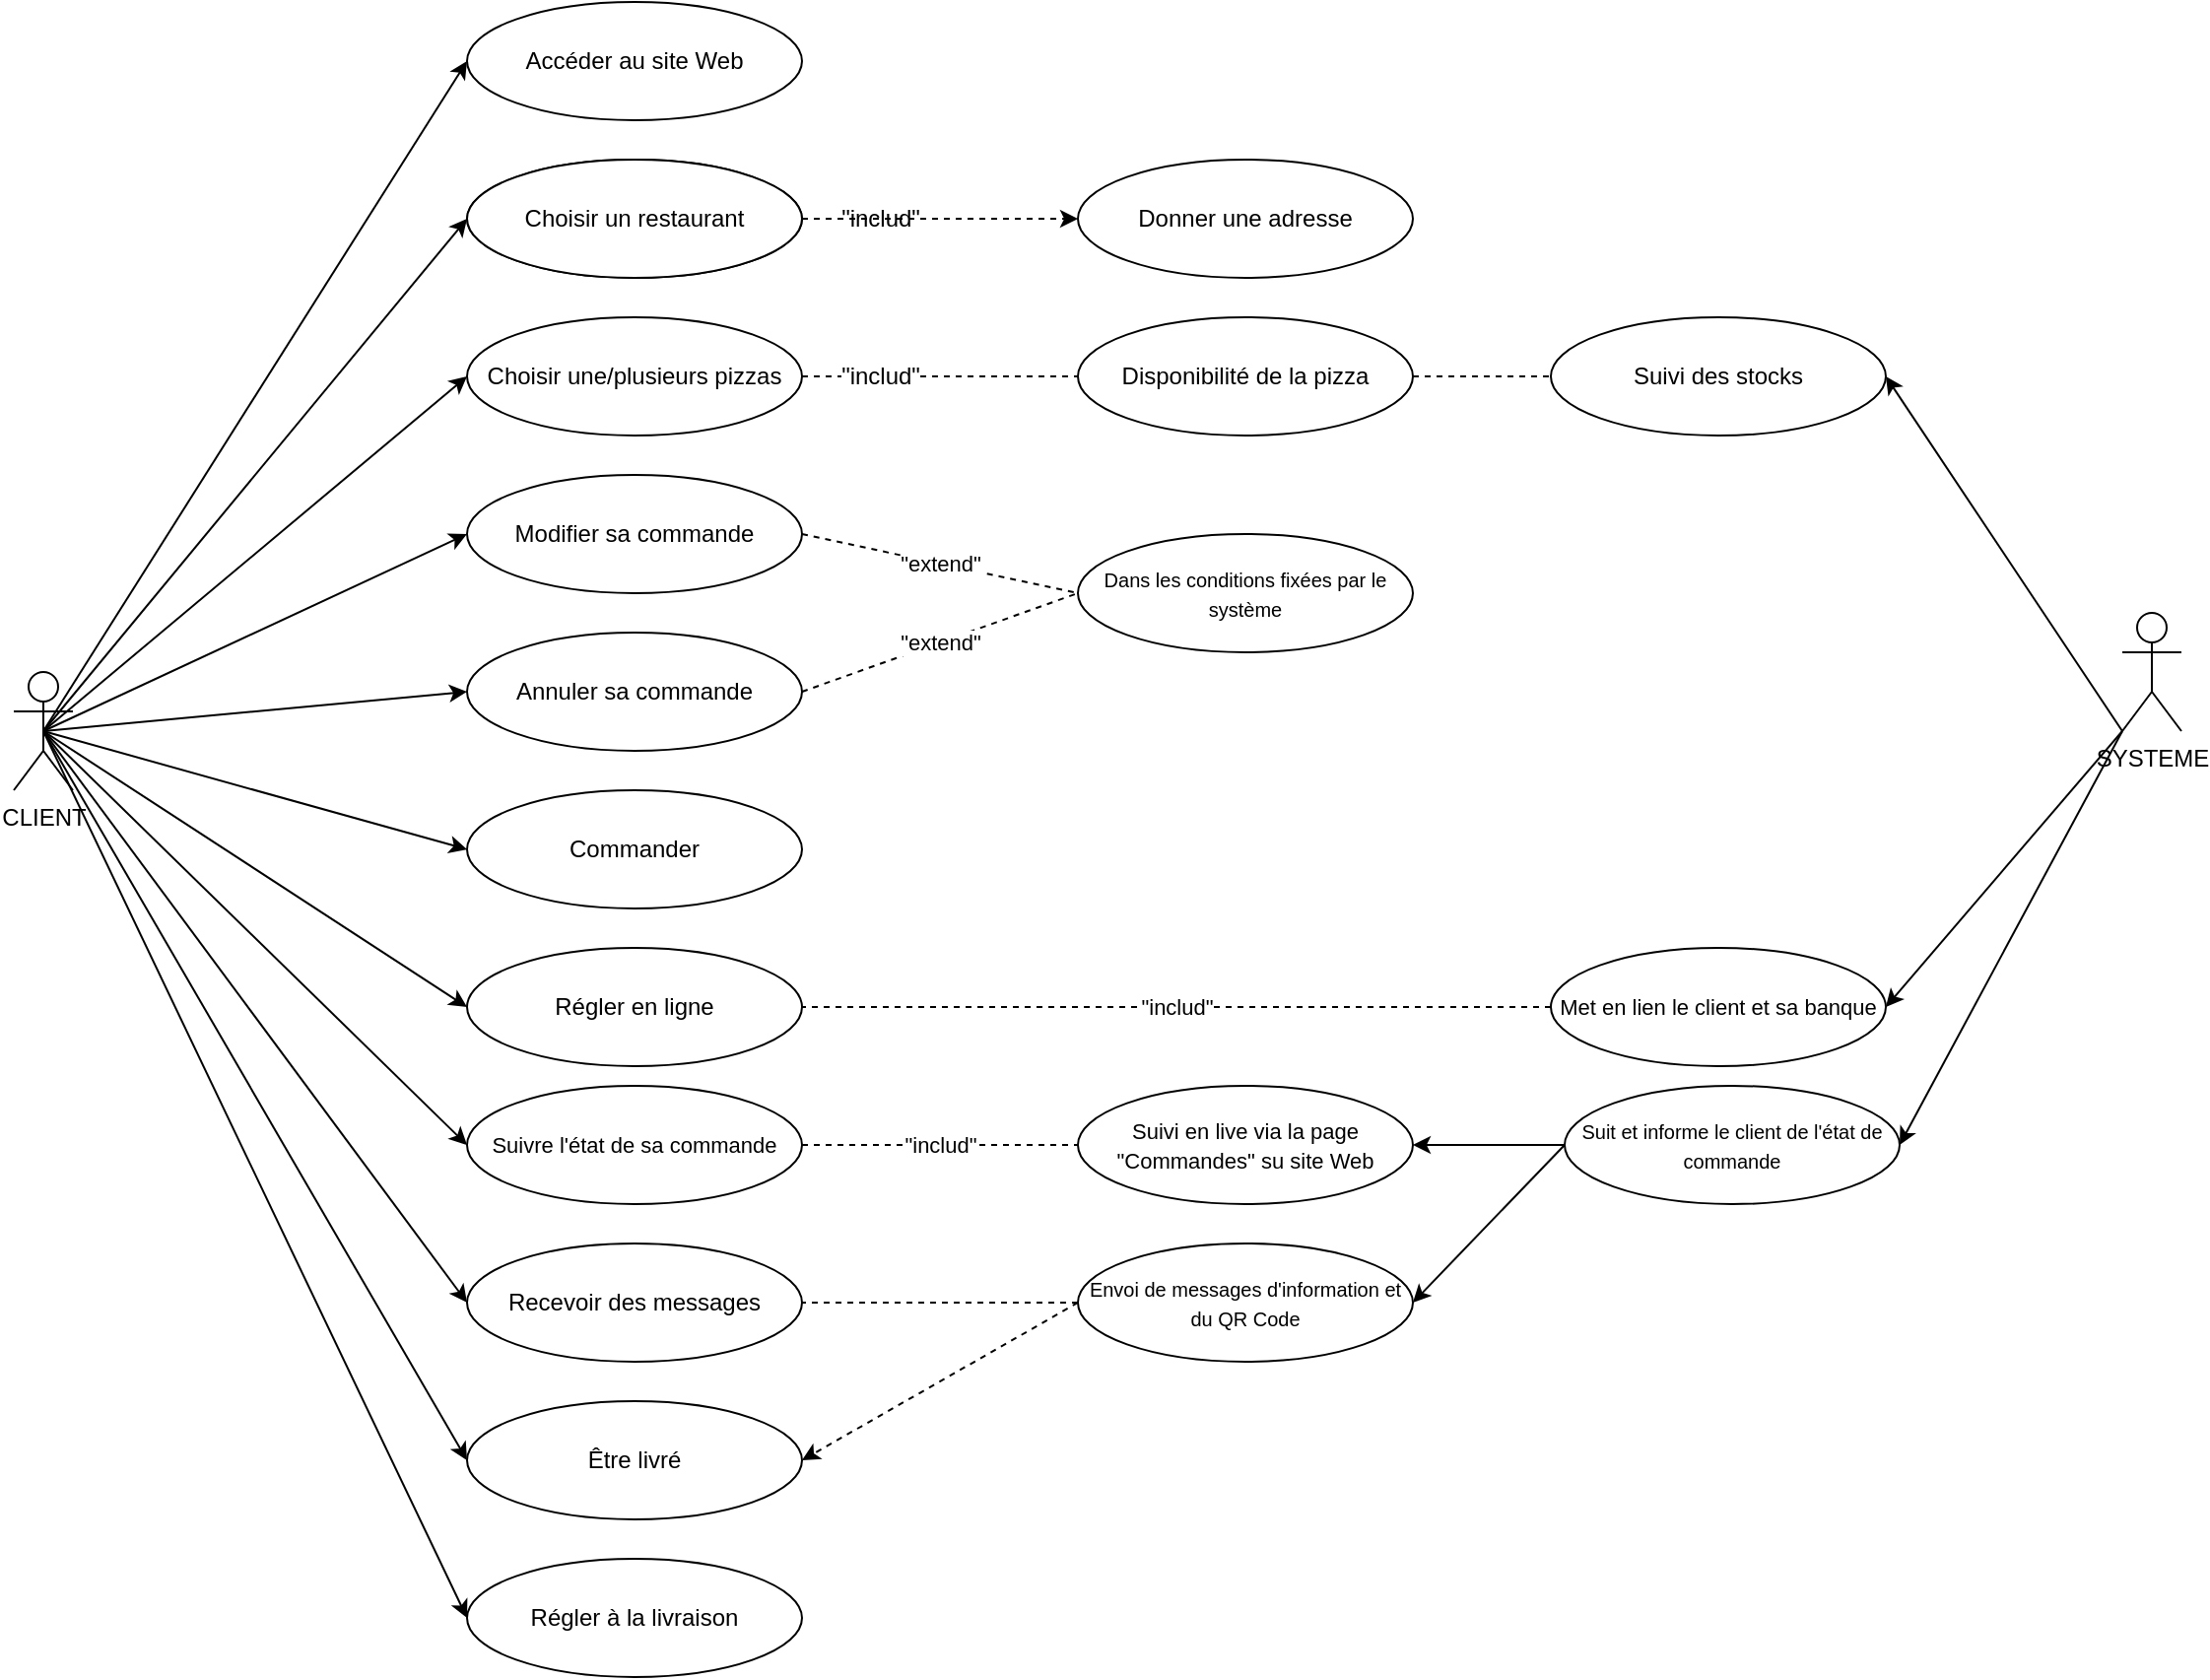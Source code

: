 <mxfile version="12.9.10" type="github">
  <diagram id="aiKTjoL5iuAiYiU3BYi3" name="Page-1">
    <mxGraphModel dx="1113" dy="614" grid="1" gridSize="10" guides="1" tooltips="1" connect="1" arrows="1" fold="1" page="1" pageScale="1" pageWidth="827" pageHeight="1169" math="0" shadow="0">
      <root>
        <mxCell id="0" />
        <mxCell id="1" parent="0" />
        <mxCell id="QC4duMPSpsn-Ii6u6m_h-2" value="SYSTEME" style="shape=umlActor;verticalLabelPosition=bottom;labelBackgroundColor=#ffffff;verticalAlign=top;html=1;outlineConnect=0;" vertex="1" parent="1">
          <mxGeometry x="1110" y="350" width="30" height="60" as="geometry" />
        </mxCell>
        <mxCell id="QC4duMPSpsn-Ii6u6m_h-3" value="CLIENT" style="shape=umlActor;verticalLabelPosition=bottom;labelBackgroundColor=#ffffff;verticalAlign=top;html=1;outlineConnect=0;" vertex="1" parent="1">
          <mxGeometry x="40" y="380" width="30" height="60" as="geometry" />
        </mxCell>
        <mxCell id="QC4duMPSpsn-Ii6u6m_h-9" value="Accéder au site Web" style="ellipse;whiteSpace=wrap;html=1;" vertex="1" parent="1">
          <mxGeometry x="270" y="40" width="170" height="60" as="geometry" />
        </mxCell>
        <mxCell id="QC4duMPSpsn-Ii6u6m_h-10" value="Choisir un restaurant" style="ellipse;whiteSpace=wrap;html=1;" vertex="1" parent="1">
          <mxGeometry x="270" y="120" width="170" height="60" as="geometry" />
        </mxCell>
        <mxCell id="QC4duMPSpsn-Ii6u6m_h-12" value="Choisir une/plusieurs pizzas" style="ellipse;whiteSpace=wrap;html=1;" vertex="1" parent="1">
          <mxGeometry x="270" y="200" width="170" height="60" as="geometry" />
        </mxCell>
        <mxCell id="QC4duMPSpsn-Ii6u6m_h-13" value="Modifier sa commande" style="ellipse;whiteSpace=wrap;html=1;" vertex="1" parent="1">
          <mxGeometry x="270" y="280" width="170" height="60" as="geometry" />
        </mxCell>
        <mxCell id="QC4duMPSpsn-Ii6u6m_h-14" value="Annuler sa commande" style="ellipse;whiteSpace=wrap;html=1;" vertex="1" parent="1">
          <mxGeometry x="270" y="360" width="170" height="60" as="geometry" />
        </mxCell>
        <mxCell id="QC4duMPSpsn-Ii6u6m_h-15" value="Commander" style="ellipse;whiteSpace=wrap;html=1;" vertex="1" parent="1">
          <mxGeometry x="270" y="440" width="170" height="60" as="geometry" />
        </mxCell>
        <mxCell id="QC4duMPSpsn-Ii6u6m_h-16" value="Régler en ligne" style="ellipse;whiteSpace=wrap;html=1;" vertex="1" parent="1">
          <mxGeometry x="270" y="520" width="170" height="60" as="geometry" />
        </mxCell>
        <mxCell id="QC4duMPSpsn-Ii6u6m_h-17" value="&lt;font style=&quot;font-size: 11px&quot;&gt;Suivre l&#39;état de sa commande&lt;/font&gt;" style="ellipse;whiteSpace=wrap;html=1;" vertex="1" parent="1">
          <mxGeometry x="270" y="590" width="170" height="60" as="geometry" />
        </mxCell>
        <mxCell id="QC4duMPSpsn-Ii6u6m_h-18" value="Recevoir des messages" style="ellipse;whiteSpace=wrap;html=1;" vertex="1" parent="1">
          <mxGeometry x="270" y="670" width="170" height="60" as="geometry" />
        </mxCell>
        <mxCell id="QC4duMPSpsn-Ii6u6m_h-19" value="Être livré" style="ellipse;whiteSpace=wrap;html=1;" vertex="1" parent="1">
          <mxGeometry x="270" y="750" width="170" height="60" as="geometry" />
        </mxCell>
        <mxCell id="QC4duMPSpsn-Ii6u6m_h-20" value="Régler à la livraison" style="ellipse;whiteSpace=wrap;html=1;" vertex="1" parent="1">
          <mxGeometry x="270" y="830" width="170" height="60" as="geometry" />
        </mxCell>
        <mxCell id="QC4duMPSpsn-Ii6u6m_h-21" value="" style="endArrow=classic;html=1;exitX=0.5;exitY=0.5;exitDx=0;exitDy=0;exitPerimeter=0;entryX=0;entryY=0.5;entryDx=0;entryDy=0;" edge="1" parent="1" source="QC4duMPSpsn-Ii6u6m_h-3" target="QC4duMPSpsn-Ii6u6m_h-10">
          <mxGeometry width="50" height="50" relative="1" as="geometry">
            <mxPoint x="140" y="370" as="sourcePoint" />
            <mxPoint x="190" y="320" as="targetPoint" />
          </mxGeometry>
        </mxCell>
        <mxCell id="QC4duMPSpsn-Ii6u6m_h-23" value="" style="endArrow=classic;html=1;exitX=0.5;exitY=0.5;exitDx=0;exitDy=0;exitPerimeter=0;entryX=0;entryY=0.5;entryDx=0;entryDy=0;" edge="1" parent="1" source="QC4duMPSpsn-Ii6u6m_h-3" target="QC4duMPSpsn-Ii6u6m_h-9">
          <mxGeometry width="50" height="50" relative="1" as="geometry">
            <mxPoint x="100" y="220" as="sourcePoint" />
            <mxPoint x="150" y="170" as="targetPoint" />
          </mxGeometry>
        </mxCell>
        <mxCell id="QC4duMPSpsn-Ii6u6m_h-24" value="" style="endArrow=classic;html=1;exitX=0.5;exitY=0.5;exitDx=0;exitDy=0;exitPerimeter=0;entryX=0;entryY=0.5;entryDx=0;entryDy=0;" edge="1" parent="1" source="QC4duMPSpsn-Ii6u6m_h-3" target="QC4duMPSpsn-Ii6u6m_h-12">
          <mxGeometry width="50" height="50" relative="1" as="geometry">
            <mxPoint x="390" y="360" as="sourcePoint" />
            <mxPoint x="440" y="310" as="targetPoint" />
          </mxGeometry>
        </mxCell>
        <mxCell id="QC4duMPSpsn-Ii6u6m_h-25" value="" style="endArrow=classic;html=1;exitX=0.5;exitY=0.5;exitDx=0;exitDy=0;exitPerimeter=0;entryX=0;entryY=0.5;entryDx=0;entryDy=0;" edge="1" parent="1" source="QC4duMPSpsn-Ii6u6m_h-3" target="QC4duMPSpsn-Ii6u6m_h-13">
          <mxGeometry width="50" height="50" relative="1" as="geometry">
            <mxPoint x="110" y="400" as="sourcePoint" />
            <mxPoint x="160" y="350" as="targetPoint" />
          </mxGeometry>
        </mxCell>
        <mxCell id="QC4duMPSpsn-Ii6u6m_h-26" value="" style="endArrow=classic;html=1;exitX=0.5;exitY=0.5;exitDx=0;exitDy=0;exitPerimeter=0;entryX=0;entryY=0.5;entryDx=0;entryDy=0;" edge="1" parent="1" source="QC4duMPSpsn-Ii6u6m_h-3" target="QC4duMPSpsn-Ii6u6m_h-14">
          <mxGeometry width="50" height="50" relative="1" as="geometry">
            <mxPoint x="390" y="380" as="sourcePoint" />
            <mxPoint x="440" y="330" as="targetPoint" />
          </mxGeometry>
        </mxCell>
        <mxCell id="QC4duMPSpsn-Ii6u6m_h-27" value="" style="endArrow=classic;html=1;entryX=0;entryY=0.5;entryDx=0;entryDy=0;exitX=0.5;exitY=0.5;exitDx=0;exitDy=0;exitPerimeter=0;" edge="1" parent="1" source="QC4duMPSpsn-Ii6u6m_h-3" target="QC4duMPSpsn-Ii6u6m_h-15">
          <mxGeometry width="50" height="50" relative="1" as="geometry">
            <mxPoint x="390" y="540" as="sourcePoint" />
            <mxPoint x="440" y="490" as="targetPoint" />
          </mxGeometry>
        </mxCell>
        <mxCell id="QC4duMPSpsn-Ii6u6m_h-29" value="" style="endArrow=classic;html=1;entryX=0;entryY=0.5;entryDx=0;entryDy=0;exitX=0.5;exitY=0.5;exitDx=0;exitDy=0;exitPerimeter=0;" edge="1" parent="1" source="QC4duMPSpsn-Ii6u6m_h-3" target="QC4duMPSpsn-Ii6u6m_h-16">
          <mxGeometry width="50" height="50" relative="1" as="geometry">
            <mxPoint x="390" y="580" as="sourcePoint" />
            <mxPoint x="440" y="530" as="targetPoint" />
          </mxGeometry>
        </mxCell>
        <mxCell id="QC4duMPSpsn-Ii6u6m_h-30" value="" style="endArrow=classic;html=1;entryX=0;entryY=0.5;entryDx=0;entryDy=0;exitX=0.5;exitY=0.5;exitDx=0;exitDy=0;exitPerimeter=0;" edge="1" parent="1" source="QC4duMPSpsn-Ii6u6m_h-3" target="QC4duMPSpsn-Ii6u6m_h-17">
          <mxGeometry width="50" height="50" relative="1" as="geometry">
            <mxPoint x="390" y="580" as="sourcePoint" />
            <mxPoint x="440" y="530" as="targetPoint" />
          </mxGeometry>
        </mxCell>
        <mxCell id="QC4duMPSpsn-Ii6u6m_h-31" value="" style="endArrow=classic;html=1;entryX=0;entryY=0.5;entryDx=0;entryDy=0;exitX=0.5;exitY=0.5;exitDx=0;exitDy=0;exitPerimeter=0;" edge="1" parent="1" source="QC4duMPSpsn-Ii6u6m_h-3" target="QC4duMPSpsn-Ii6u6m_h-18">
          <mxGeometry width="50" height="50" relative="1" as="geometry">
            <mxPoint x="390" y="580" as="sourcePoint" />
            <mxPoint x="440" y="530" as="targetPoint" />
          </mxGeometry>
        </mxCell>
        <mxCell id="QC4duMPSpsn-Ii6u6m_h-32" value="" style="endArrow=classic;html=1;entryX=0;entryY=0.5;entryDx=0;entryDy=0;exitX=0.5;exitY=0.5;exitDx=0;exitDy=0;exitPerimeter=0;" edge="1" parent="1" source="QC4duMPSpsn-Ii6u6m_h-3" target="QC4duMPSpsn-Ii6u6m_h-19">
          <mxGeometry width="50" height="50" relative="1" as="geometry">
            <mxPoint x="390" y="600" as="sourcePoint" />
            <mxPoint x="440" y="550" as="targetPoint" />
          </mxGeometry>
        </mxCell>
        <mxCell id="QC4duMPSpsn-Ii6u6m_h-33" value="" style="endArrow=classic;html=1;entryX=0;entryY=0.5;entryDx=0;entryDy=0;exitX=0.5;exitY=0.5;exitDx=0;exitDy=0;exitPerimeter=0;" edge="1" parent="1" source="QC4duMPSpsn-Ii6u6m_h-3" target="QC4duMPSpsn-Ii6u6m_h-20">
          <mxGeometry width="50" height="50" relative="1" as="geometry">
            <mxPoint x="390" y="790" as="sourcePoint" />
            <mxPoint x="440" y="740" as="targetPoint" />
          </mxGeometry>
        </mxCell>
        <mxCell id="QC4duMPSpsn-Ii6u6m_h-34" value="Donner une adresse" style="ellipse;whiteSpace=wrap;html=1;" vertex="1" parent="1">
          <mxGeometry x="580" y="120" width="170" height="60" as="geometry" />
        </mxCell>
        <mxCell id="QC4duMPSpsn-Ii6u6m_h-46" value="" style="edgeStyle=orthogonalEdgeStyle;rounded=0;orthogonalLoop=1;jettySize=auto;html=1;dashed=1;startArrow=none;startFill=0;endArrow=classic;endFill=1;" edge="1" parent="1" source="QC4duMPSpsn-Ii6u6m_h-40" target="QC4duMPSpsn-Ii6u6m_h-34">
          <mxGeometry relative="1" as="geometry" />
        </mxCell>
        <mxCell id="QC4duMPSpsn-Ii6u6m_h-40" value="Choisir un restaurant" style="ellipse;whiteSpace=wrap;html=1;" vertex="1" parent="1">
          <mxGeometry x="270" y="120" width="170" height="60" as="geometry" />
        </mxCell>
        <mxCell id="QC4duMPSpsn-Ii6u6m_h-38" value="Disponibilité de la pizza" style="ellipse;whiteSpace=wrap;html=1;" vertex="1" parent="1">
          <mxGeometry x="580" y="200" width="170" height="60" as="geometry" />
        </mxCell>
        <mxCell id="QC4duMPSpsn-Ii6u6m_h-39" value="" style="endArrow=none;html=1;dashed=1;entryX=0;entryY=0.5;entryDx=0;entryDy=0;exitX=1;exitY=0.5;exitDx=0;exitDy=0;" edge="1" parent="1" source="QC4duMPSpsn-Ii6u6m_h-43" target="QC4duMPSpsn-Ii6u6m_h-38">
          <mxGeometry width="50" height="50" relative="1" as="geometry">
            <mxPoint x="390" y="210" as="sourcePoint" />
            <mxPoint x="440" y="160" as="targetPoint" />
          </mxGeometry>
        </mxCell>
        <mxCell id="QC4duMPSpsn-Ii6u6m_h-42" value="&quot;includ&quot;" style="text;html=1;strokeColor=none;fillColor=none;align=center;verticalAlign=middle;whiteSpace=wrap;rounded=0;" vertex="1" parent="1">
          <mxGeometry x="460" y="140" width="40" height="20" as="geometry" />
        </mxCell>
        <mxCell id="QC4duMPSpsn-Ii6u6m_h-47" value="&quot;extend&quot;" style="endArrow=none;html=1;dashed=1;entryX=0;entryY=0.5;entryDx=0;entryDy=0;exitX=1;exitY=0.5;exitDx=0;exitDy=0;" edge="1" parent="1" source="QC4duMPSpsn-Ii6u6m_h-13" target="QC4duMPSpsn-Ii6u6m_h-48">
          <mxGeometry width="50" height="50" relative="1" as="geometry">
            <mxPoint x="390" y="340" as="sourcePoint" />
            <mxPoint x="440" y="290" as="targetPoint" />
          </mxGeometry>
        </mxCell>
        <mxCell id="QC4duMPSpsn-Ii6u6m_h-48" value="&lt;font style=&quot;font-size: 10px&quot;&gt;Dans les conditions fixées par le système&lt;/font&gt;" style="ellipse;whiteSpace=wrap;html=1;" vertex="1" parent="1">
          <mxGeometry x="580" y="310" width="170" height="60" as="geometry" />
        </mxCell>
        <mxCell id="QC4duMPSpsn-Ii6u6m_h-43" value="&quot;includ&quot;" style="text;html=1;strokeColor=none;fillColor=none;align=center;verticalAlign=middle;whiteSpace=wrap;rounded=0;" vertex="1" parent="1">
          <mxGeometry x="460" y="220" width="40" height="20" as="geometry" />
        </mxCell>
        <mxCell id="QC4duMPSpsn-Ii6u6m_h-49" value="" style="endArrow=none;html=1;dashed=1;entryX=0;entryY=0.5;entryDx=0;entryDy=0;exitX=1;exitY=0.5;exitDx=0;exitDy=0;" edge="1" parent="1" source="QC4duMPSpsn-Ii6u6m_h-12" target="QC4duMPSpsn-Ii6u6m_h-43">
          <mxGeometry width="50" height="50" relative="1" as="geometry">
            <mxPoint x="440" y="230" as="sourcePoint" />
            <mxPoint x="520" y="230" as="targetPoint" />
          </mxGeometry>
        </mxCell>
        <mxCell id="QC4duMPSpsn-Ii6u6m_h-50" value="&quot;extend&quot;" style="endArrow=none;html=1;dashed=1;entryX=0;entryY=0.5;entryDx=0;entryDy=0;exitX=1;exitY=0.5;exitDx=0;exitDy=0;" edge="1" parent="1" source="QC4duMPSpsn-Ii6u6m_h-14" target="QC4duMPSpsn-Ii6u6m_h-48">
          <mxGeometry width="50" height="50" relative="1" as="geometry">
            <mxPoint x="450" y="320" as="sourcePoint" />
            <mxPoint x="530" y="360" as="targetPoint" />
          </mxGeometry>
        </mxCell>
        <mxCell id="QC4duMPSpsn-Ii6u6m_h-52" value="&lt;font style=&quot;font-size: 11px&quot;&gt;Met en lien le client et sa banque&lt;/font&gt;" style="ellipse;whiteSpace=wrap;html=1;" vertex="1" parent="1">
          <mxGeometry x="820" y="520" width="170" height="60" as="geometry" />
        </mxCell>
        <mxCell id="QC4duMPSpsn-Ii6u6m_h-53" value="" style="endArrow=classic;html=1;entryX=1;entryY=0.5;entryDx=0;entryDy=0;exitX=0;exitY=1;exitDx=0;exitDy=0;exitPerimeter=0;" edge="1" parent="1" source="QC4duMPSpsn-Ii6u6m_h-2" target="QC4duMPSpsn-Ii6u6m_h-52">
          <mxGeometry width="50" height="50" relative="1" as="geometry">
            <mxPoint x="840" y="440" as="sourcePoint" />
            <mxPoint x="890" y="390" as="targetPoint" />
          </mxGeometry>
        </mxCell>
        <mxCell id="QC4duMPSpsn-Ii6u6m_h-55" value="&quot;includ&quot;" style="endArrow=none;html=1;dashed=1;entryX=1;entryY=0.5;entryDx=0;entryDy=0;exitX=0;exitY=0.5;exitDx=0;exitDy=0;" edge="1" parent="1" source="QC4duMPSpsn-Ii6u6m_h-52" target="QC4duMPSpsn-Ii6u6m_h-16">
          <mxGeometry width="50" height="50" relative="1" as="geometry">
            <mxPoint x="590" y="470" as="sourcePoint" />
            <mxPoint x="700" y="390" as="targetPoint" />
          </mxGeometry>
        </mxCell>
        <mxCell id="QC4duMPSpsn-Ii6u6m_h-56" value="&lt;font style=&quot;font-size: 10px&quot;&gt;Suit et informe le client de l&#39;état de commande&lt;/font&gt;" style="ellipse;whiteSpace=wrap;html=1;" vertex="1" parent="1">
          <mxGeometry x="827" y="590" width="170" height="60" as="geometry" />
        </mxCell>
        <mxCell id="QC4duMPSpsn-Ii6u6m_h-57" value="&lt;font style=&quot;font-size: 10px&quot;&gt;Envoi de messages d&#39;information et du QR Code&lt;/font&gt;" style="ellipse;whiteSpace=wrap;html=1;" vertex="1" parent="1">
          <mxGeometry x="580" y="670" width="170" height="60" as="geometry" />
        </mxCell>
        <mxCell id="QC4duMPSpsn-Ii6u6m_h-62" value="" style="endArrow=classic;html=1;entryX=1;entryY=0.5;entryDx=0;entryDy=0;exitX=0;exitY=1;exitDx=0;exitDy=0;exitPerimeter=0;" edge="1" parent="1" source="QC4duMPSpsn-Ii6u6m_h-2" target="QC4duMPSpsn-Ii6u6m_h-56">
          <mxGeometry width="50" height="50" relative="1" as="geometry">
            <mxPoint x="1090" y="380" as="sourcePoint" />
            <mxPoint x="700" y="520" as="targetPoint" />
          </mxGeometry>
        </mxCell>
        <mxCell id="QC4duMPSpsn-Ii6u6m_h-63" value="" style="endArrow=classic;html=1;entryX=1;entryY=0.5;entryDx=0;entryDy=0;exitX=0;exitY=0.5;exitDx=0;exitDy=0;" edge="1" parent="1" source="QC4duMPSpsn-Ii6u6m_h-56" target="QC4duMPSpsn-Ii6u6m_h-57">
          <mxGeometry width="50" height="50" relative="1" as="geometry">
            <mxPoint x="650" y="720" as="sourcePoint" />
            <mxPoint x="700" y="670" as="targetPoint" />
          </mxGeometry>
        </mxCell>
        <mxCell id="QC4duMPSpsn-Ii6u6m_h-64" value="&lt;font style=&quot;font-size: 11px&quot;&gt;Suivi en live via la page &quot;Commandes&quot; su site Web&lt;/font&gt;" style="ellipse;whiteSpace=wrap;html=1;" vertex="1" parent="1">
          <mxGeometry x="580" y="590" width="170" height="60" as="geometry" />
        </mxCell>
        <mxCell id="QC4duMPSpsn-Ii6u6m_h-65" value="" style="endArrow=classic;html=1;entryX=1;entryY=0.5;entryDx=0;entryDy=0;exitX=0;exitY=0.5;exitDx=0;exitDy=0;" edge="1" parent="1" source="QC4duMPSpsn-Ii6u6m_h-56" target="QC4duMPSpsn-Ii6u6m_h-64">
          <mxGeometry width="50" height="50" relative="1" as="geometry">
            <mxPoint x="780" y="670" as="sourcePoint" />
            <mxPoint x="700" y="670" as="targetPoint" />
          </mxGeometry>
        </mxCell>
        <mxCell id="QC4duMPSpsn-Ii6u6m_h-66" value="&quot;includ&quot;" style="endArrow=none;html=1;entryX=0;entryY=0.5;entryDx=0;entryDy=0;exitX=1;exitY=0.5;exitDx=0;exitDy=0;dashed=1;" edge="1" parent="1" source="QC4duMPSpsn-Ii6u6m_h-17" target="QC4duMPSpsn-Ii6u6m_h-64">
          <mxGeometry width="50" height="50" relative="1" as="geometry">
            <mxPoint x="650" y="720" as="sourcePoint" />
            <mxPoint x="700" y="670" as="targetPoint" />
          </mxGeometry>
        </mxCell>
        <mxCell id="QC4duMPSpsn-Ii6u6m_h-67" value="" style="endArrow=none;html=1;dashed=1;entryX=1;entryY=0.5;entryDx=0;entryDy=0;exitX=0;exitY=0.5;exitDx=0;exitDy=0;" edge="1" parent="1" source="QC4duMPSpsn-Ii6u6m_h-57" target="QC4duMPSpsn-Ii6u6m_h-18">
          <mxGeometry width="50" height="50" relative="1" as="geometry">
            <mxPoint x="650" y="720" as="sourcePoint" />
            <mxPoint x="700" y="670" as="targetPoint" />
          </mxGeometry>
        </mxCell>
        <mxCell id="QC4duMPSpsn-Ii6u6m_h-68" value="" style="endArrow=classic;html=1;entryX=1;entryY=0.5;entryDx=0;entryDy=0;exitX=0;exitY=0.5;exitDx=0;exitDy=0;dashed=1;" edge="1" parent="1" source="QC4duMPSpsn-Ii6u6m_h-57" target="QC4duMPSpsn-Ii6u6m_h-19">
          <mxGeometry width="50" height="50" relative="1" as="geometry">
            <mxPoint x="650" y="730" as="sourcePoint" />
            <mxPoint x="700" y="680" as="targetPoint" />
          </mxGeometry>
        </mxCell>
        <mxCell id="QC4duMPSpsn-Ii6u6m_h-69" value="Suivi des stocks" style="ellipse;whiteSpace=wrap;html=1;" vertex="1" parent="1">
          <mxGeometry x="820" y="200" width="170" height="60" as="geometry" />
        </mxCell>
        <mxCell id="QC4duMPSpsn-Ii6u6m_h-70" value="" style="endArrow=classic;html=1;exitX=0;exitY=1;exitDx=0;exitDy=0;exitPerimeter=0;entryX=1;entryY=0.5;entryDx=0;entryDy=0;" edge="1" parent="1" source="QC4duMPSpsn-Ii6u6m_h-2" target="QC4duMPSpsn-Ii6u6m_h-69">
          <mxGeometry width="50" height="50" relative="1" as="geometry">
            <mxPoint x="650" y="290" as="sourcePoint" />
            <mxPoint x="700" y="240" as="targetPoint" />
          </mxGeometry>
        </mxCell>
        <mxCell id="QC4duMPSpsn-Ii6u6m_h-71" value="" style="endArrow=none;html=1;entryX=0;entryY=0.5;entryDx=0;entryDy=0;exitX=1;exitY=0.5;exitDx=0;exitDy=0;dashed=1;" edge="1" parent="1" source="QC4duMPSpsn-Ii6u6m_h-38" target="QC4duMPSpsn-Ii6u6m_h-69">
          <mxGeometry width="50" height="50" relative="1" as="geometry">
            <mxPoint x="650" y="290" as="sourcePoint" />
            <mxPoint x="700" y="240" as="targetPoint" />
          </mxGeometry>
        </mxCell>
      </root>
    </mxGraphModel>
  </diagram>
</mxfile>
